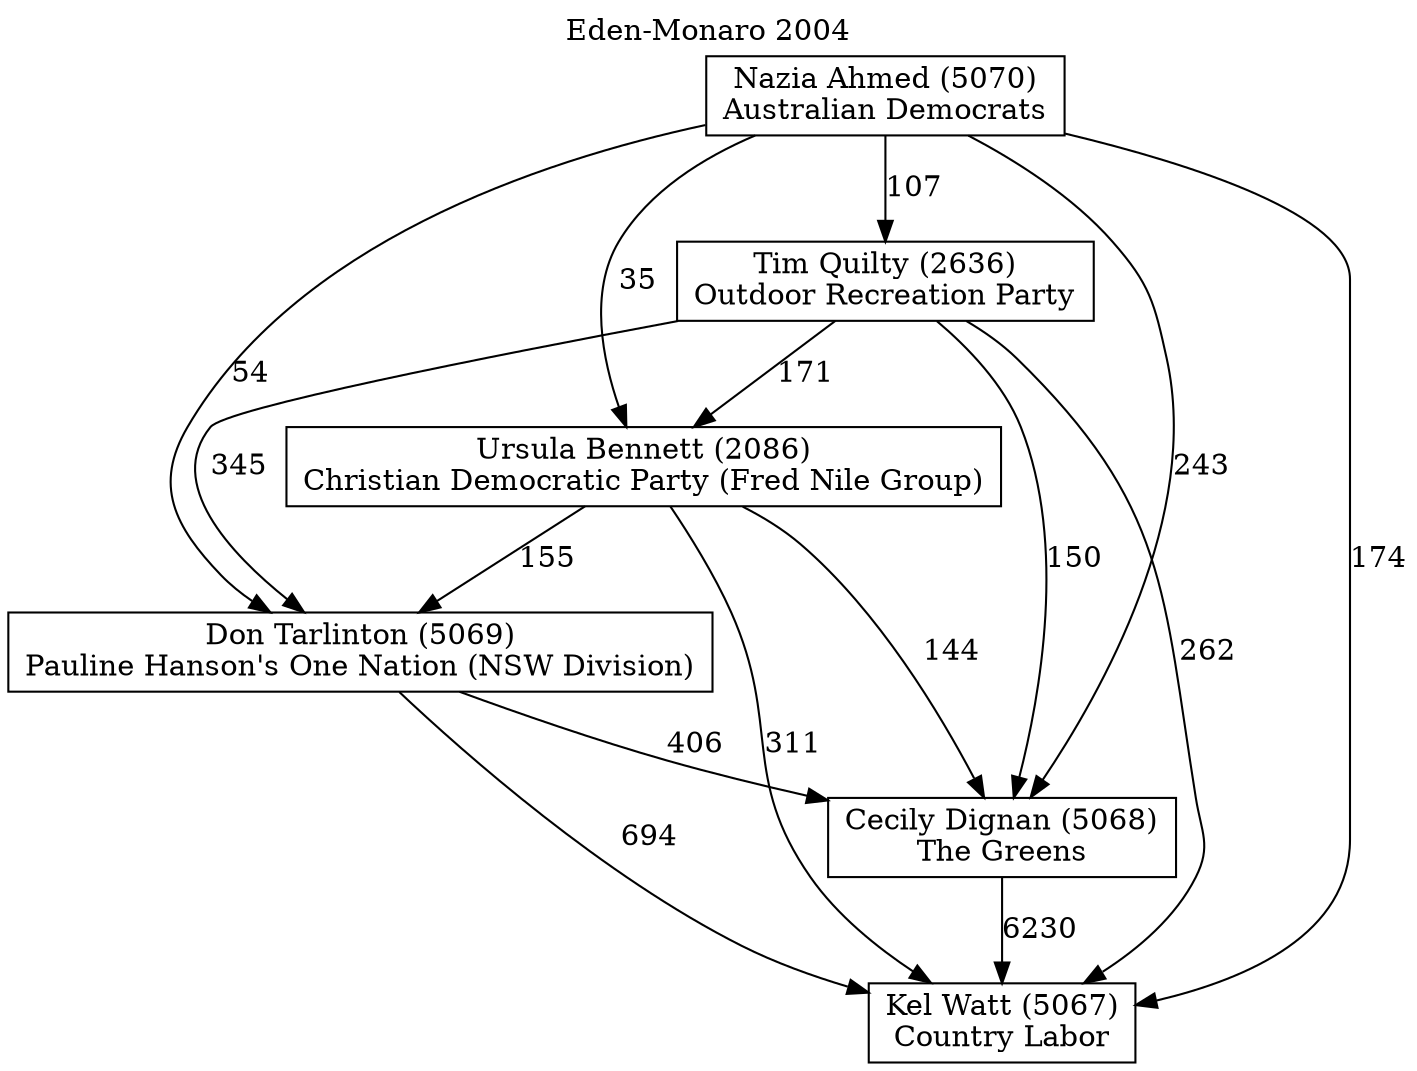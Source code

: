 // House preference flow
digraph "Kel Watt (5067)_Eden-Monaro_2004" {
	graph [label="Eden-Monaro 2004" labelloc=t mclimit=10]
	node [shape=box]
	"Cecily Dignan (5068)" [label="Cecily Dignan (5068)
The Greens"]
	"Don Tarlinton (5069)" [label="Don Tarlinton (5069)
Pauline Hanson's One Nation (NSW Division)"]
	"Kel Watt (5067)" [label="Kel Watt (5067)
Country Labor"]
	"Nazia Ahmed (5070)" [label="Nazia Ahmed (5070)
Australian Democrats"]
	"Tim Quilty (2636)" [label="Tim Quilty (2636)
Outdoor Recreation Party"]
	"Ursula Bennett (2086)" [label="Ursula Bennett (2086)
Christian Democratic Party (Fred Nile Group)"]
	"Cecily Dignan (5068)" -> "Kel Watt (5067)" [label=6230]
	"Don Tarlinton (5069)" -> "Cecily Dignan (5068)" [label=406]
	"Don Tarlinton (5069)" -> "Kel Watt (5067)" [label=694]
	"Nazia Ahmed (5070)" -> "Cecily Dignan (5068)" [label=243]
	"Nazia Ahmed (5070)" -> "Don Tarlinton (5069)" [label=54]
	"Nazia Ahmed (5070)" -> "Kel Watt (5067)" [label=174]
	"Nazia Ahmed (5070)" -> "Tim Quilty (2636)" [label=107]
	"Nazia Ahmed (5070)" -> "Ursula Bennett (2086)" [label=35]
	"Tim Quilty (2636)" -> "Cecily Dignan (5068)" [label=150]
	"Tim Quilty (2636)" -> "Don Tarlinton (5069)" [label=345]
	"Tim Quilty (2636)" -> "Kel Watt (5067)" [label=262]
	"Tim Quilty (2636)" -> "Ursula Bennett (2086)" [label=171]
	"Ursula Bennett (2086)" -> "Cecily Dignan (5068)" [label=144]
	"Ursula Bennett (2086)" -> "Don Tarlinton (5069)" [label=155]
	"Ursula Bennett (2086)" -> "Kel Watt (5067)" [label=311]
}
